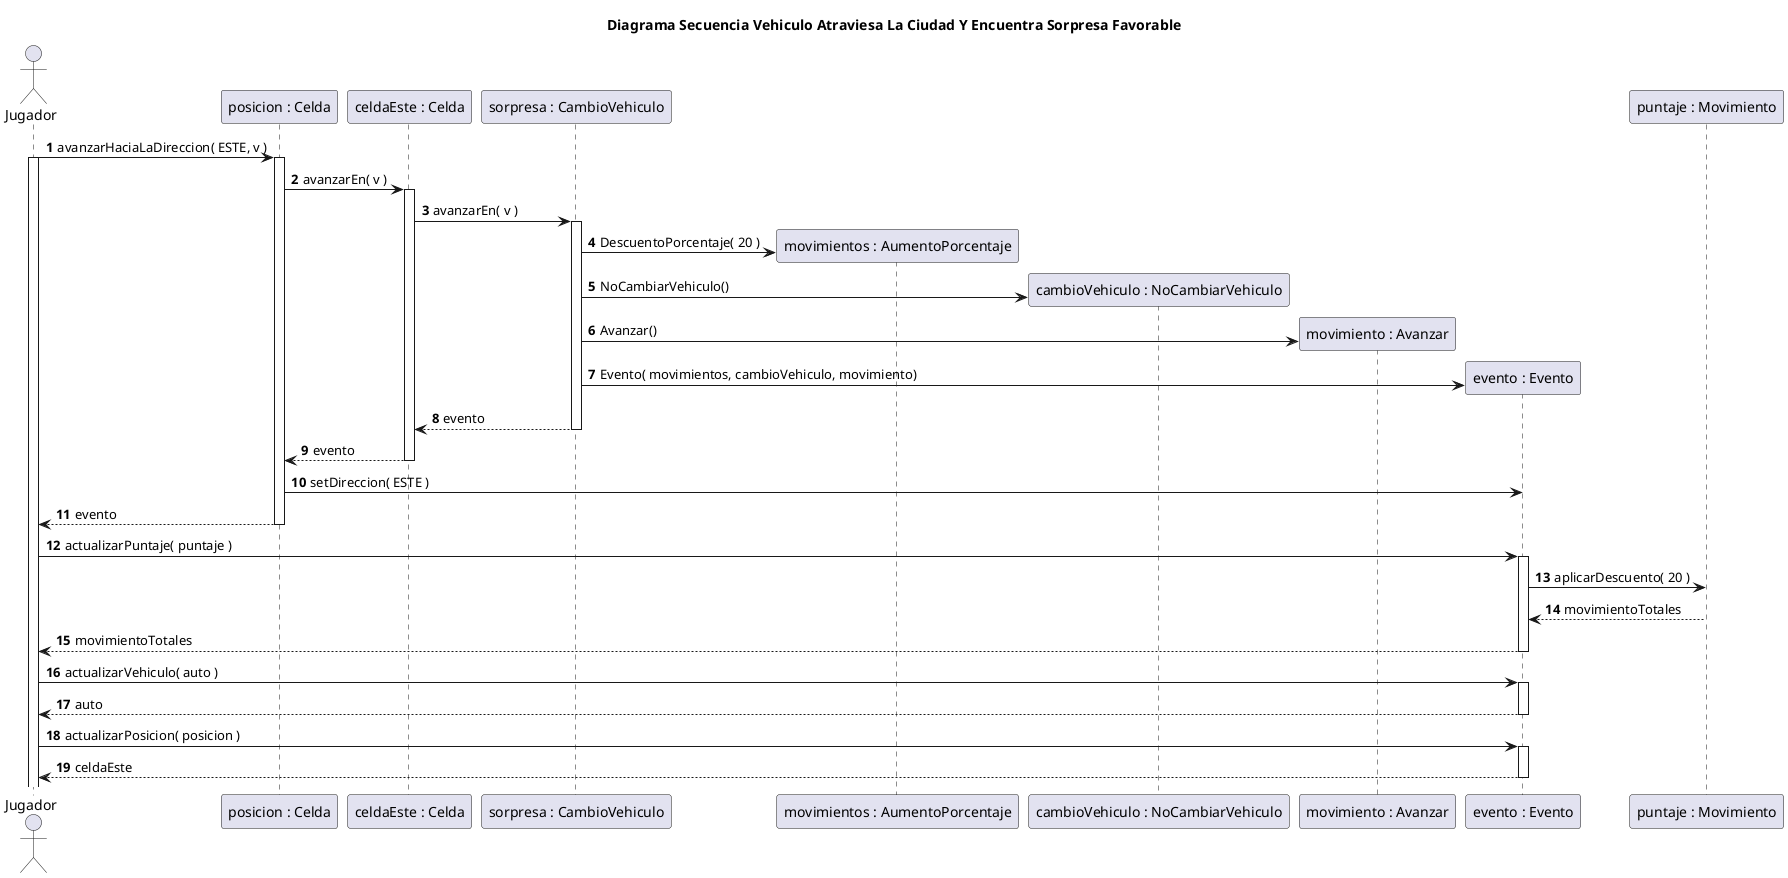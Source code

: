 @startuml
title Diagrama Secuencia Vehiculo Atraviesa La Ciudad Y Encuentra Sorpresa Favorable

autonumber

actor Jugador

Jugador -> "posicion : Celda"++: avanzarHaciaLaDireccion( ESTE, v )

activate Jugador
"posicion : Celda" -> "celdaEste : Celda"++: avanzarEn( v )


"celdaEste : Celda" -> "sorpresa : CambioVehiculo"++: avanzarEn( v )

create "movimientos : AumentoPorcentaje"
"sorpresa : CambioVehiculo"-> "movimientos : AumentoPorcentaje":  DescuentoPorcentaje( 20 )

create "cambioVehiculo : NoCambiarVehiculo"
"sorpresa : CambioVehiculo" -> "cambioVehiculo : NoCambiarVehiculo": NoCambiarVehiculo()

create "movimiento : Avanzar"
"sorpresa : CambioVehiculo"  -> "movimiento : Avanzar": Avanzar()

create "evento : Evento"
"sorpresa : CambioVehiculo"  -> "evento : Evento": Evento( movimientos, cambioVehiculo, movimiento)

"sorpresa : CambioVehiculo" --> "celdaEste : Celda"--: evento

"celdaEste : Celda" --> "posicion : Celda": evento
deactivate "celdaEste : Celda"
"posicion : Celda" -> "evento : Evento": setDireccion( ESTE )
"posicion : Celda" --> Jugador--: evento


Jugador -> "evento : Evento"++: actualizarPuntaje( puntaje )
"evento : Evento" -> "puntaje : Movimiento": aplicarDescuento( 20 )
"puntaje : Movimiento" --> "evento : Evento": movimientoTotales
Jugador <-- "evento : Evento"--: movimientoTotales

Jugador -> "evento : Evento"++: actualizarVehiculo( auto )
Jugador <-- "evento : Evento"--: auto

Jugador -> "evento : Evento"++: actualizarPosicion( posicion )
Jugador <-- "evento : Evento"--: celdaEste

@enduml